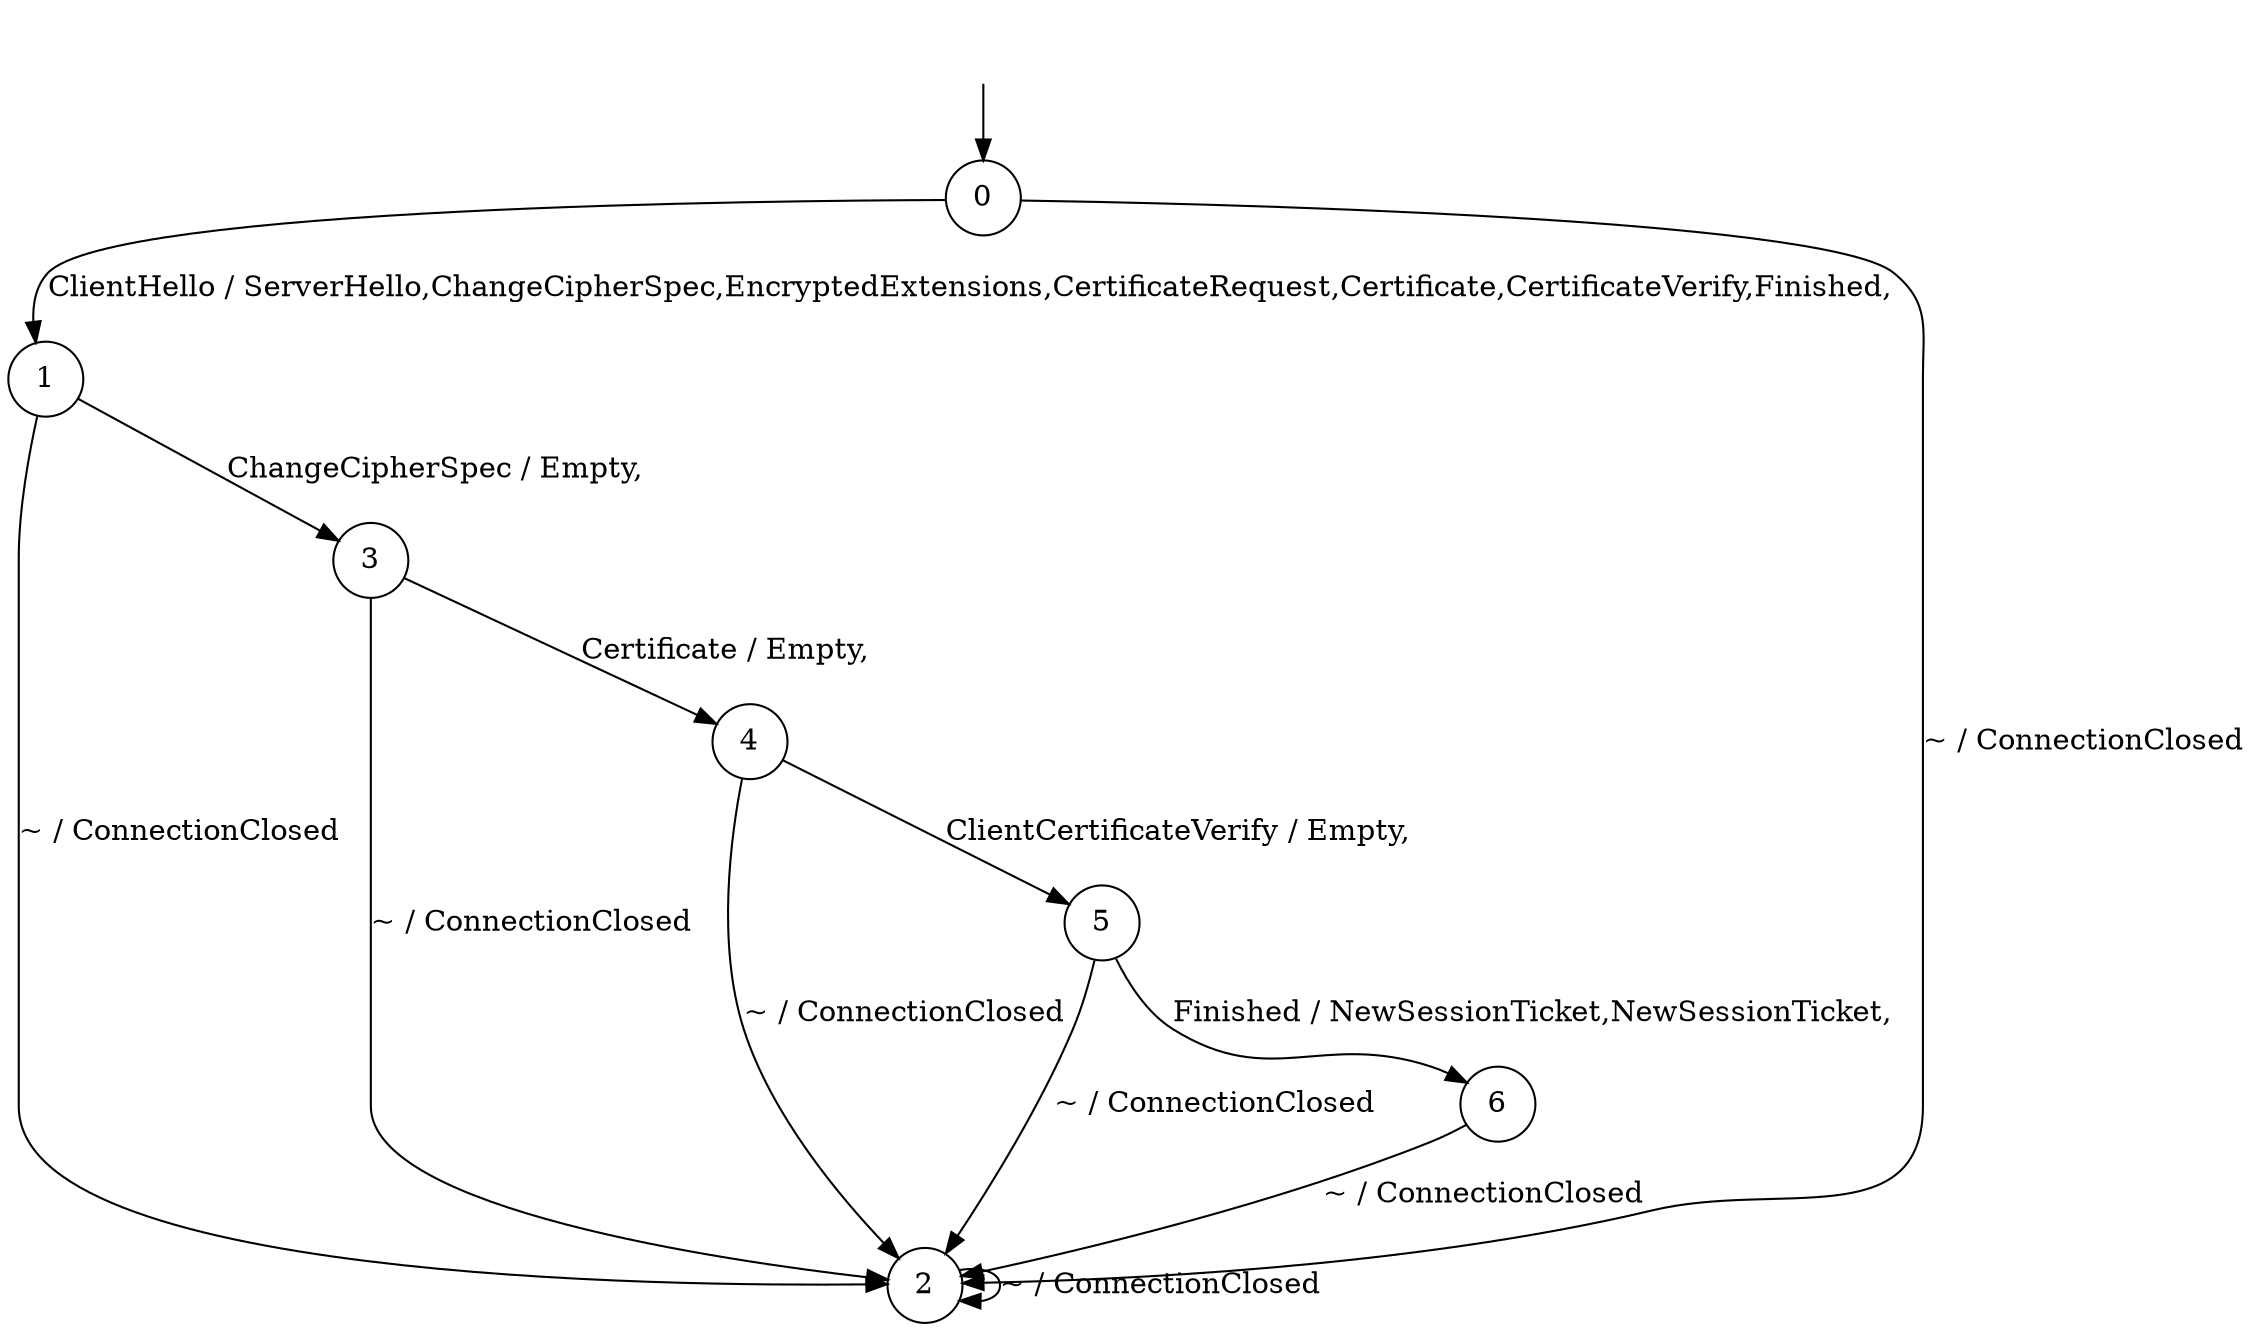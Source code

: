 digraph g {
__start0 [label="" shape="none"];

	s0 [shape="circle" label="0"];
	s1 [shape="circle" label="1"];
	s2 [shape="circle" label="2"];
	s3 [shape="circle" label="3"];
	s4 [shape="circle" label="4"];
	s5 [shape="circle" label="5"];
	s6 [shape="circle" label="6"];
	s0 -> s1 [label="ClientHello / ServerHello,ChangeCipherSpec,EncryptedExtensions,CertificateRequest,Certificate,CertificateVerify,Finished,"];
	s0 -> s2 [label="~ / ConnectionClosed"];
	s1 -> s2 [label="~ / ConnectionClosed"];
	s1 -> s3 [label="ChangeCipherSpec / Empty,"];
	s2 -> s2 [label="~ / ConnectionClosed"];
	s3 -> s2 [label="~ / ConnectionClosed"];
	s3 -> s4 [label="Certificate / Empty,"];
	s4 -> s2 [label="~ / ConnectionClosed"];
	s4 -> s5 [label="ClientCertificateVerify / Empty,"];
	s5 -> s2 [label="~ / ConnectionClosed"];
	s5 -> s6 [label="Finished / NewSessionTicket,NewSessionTicket,"];
	s6 -> s2 [label="~ / ConnectionClosed"];

__start0 -> s0;
}
